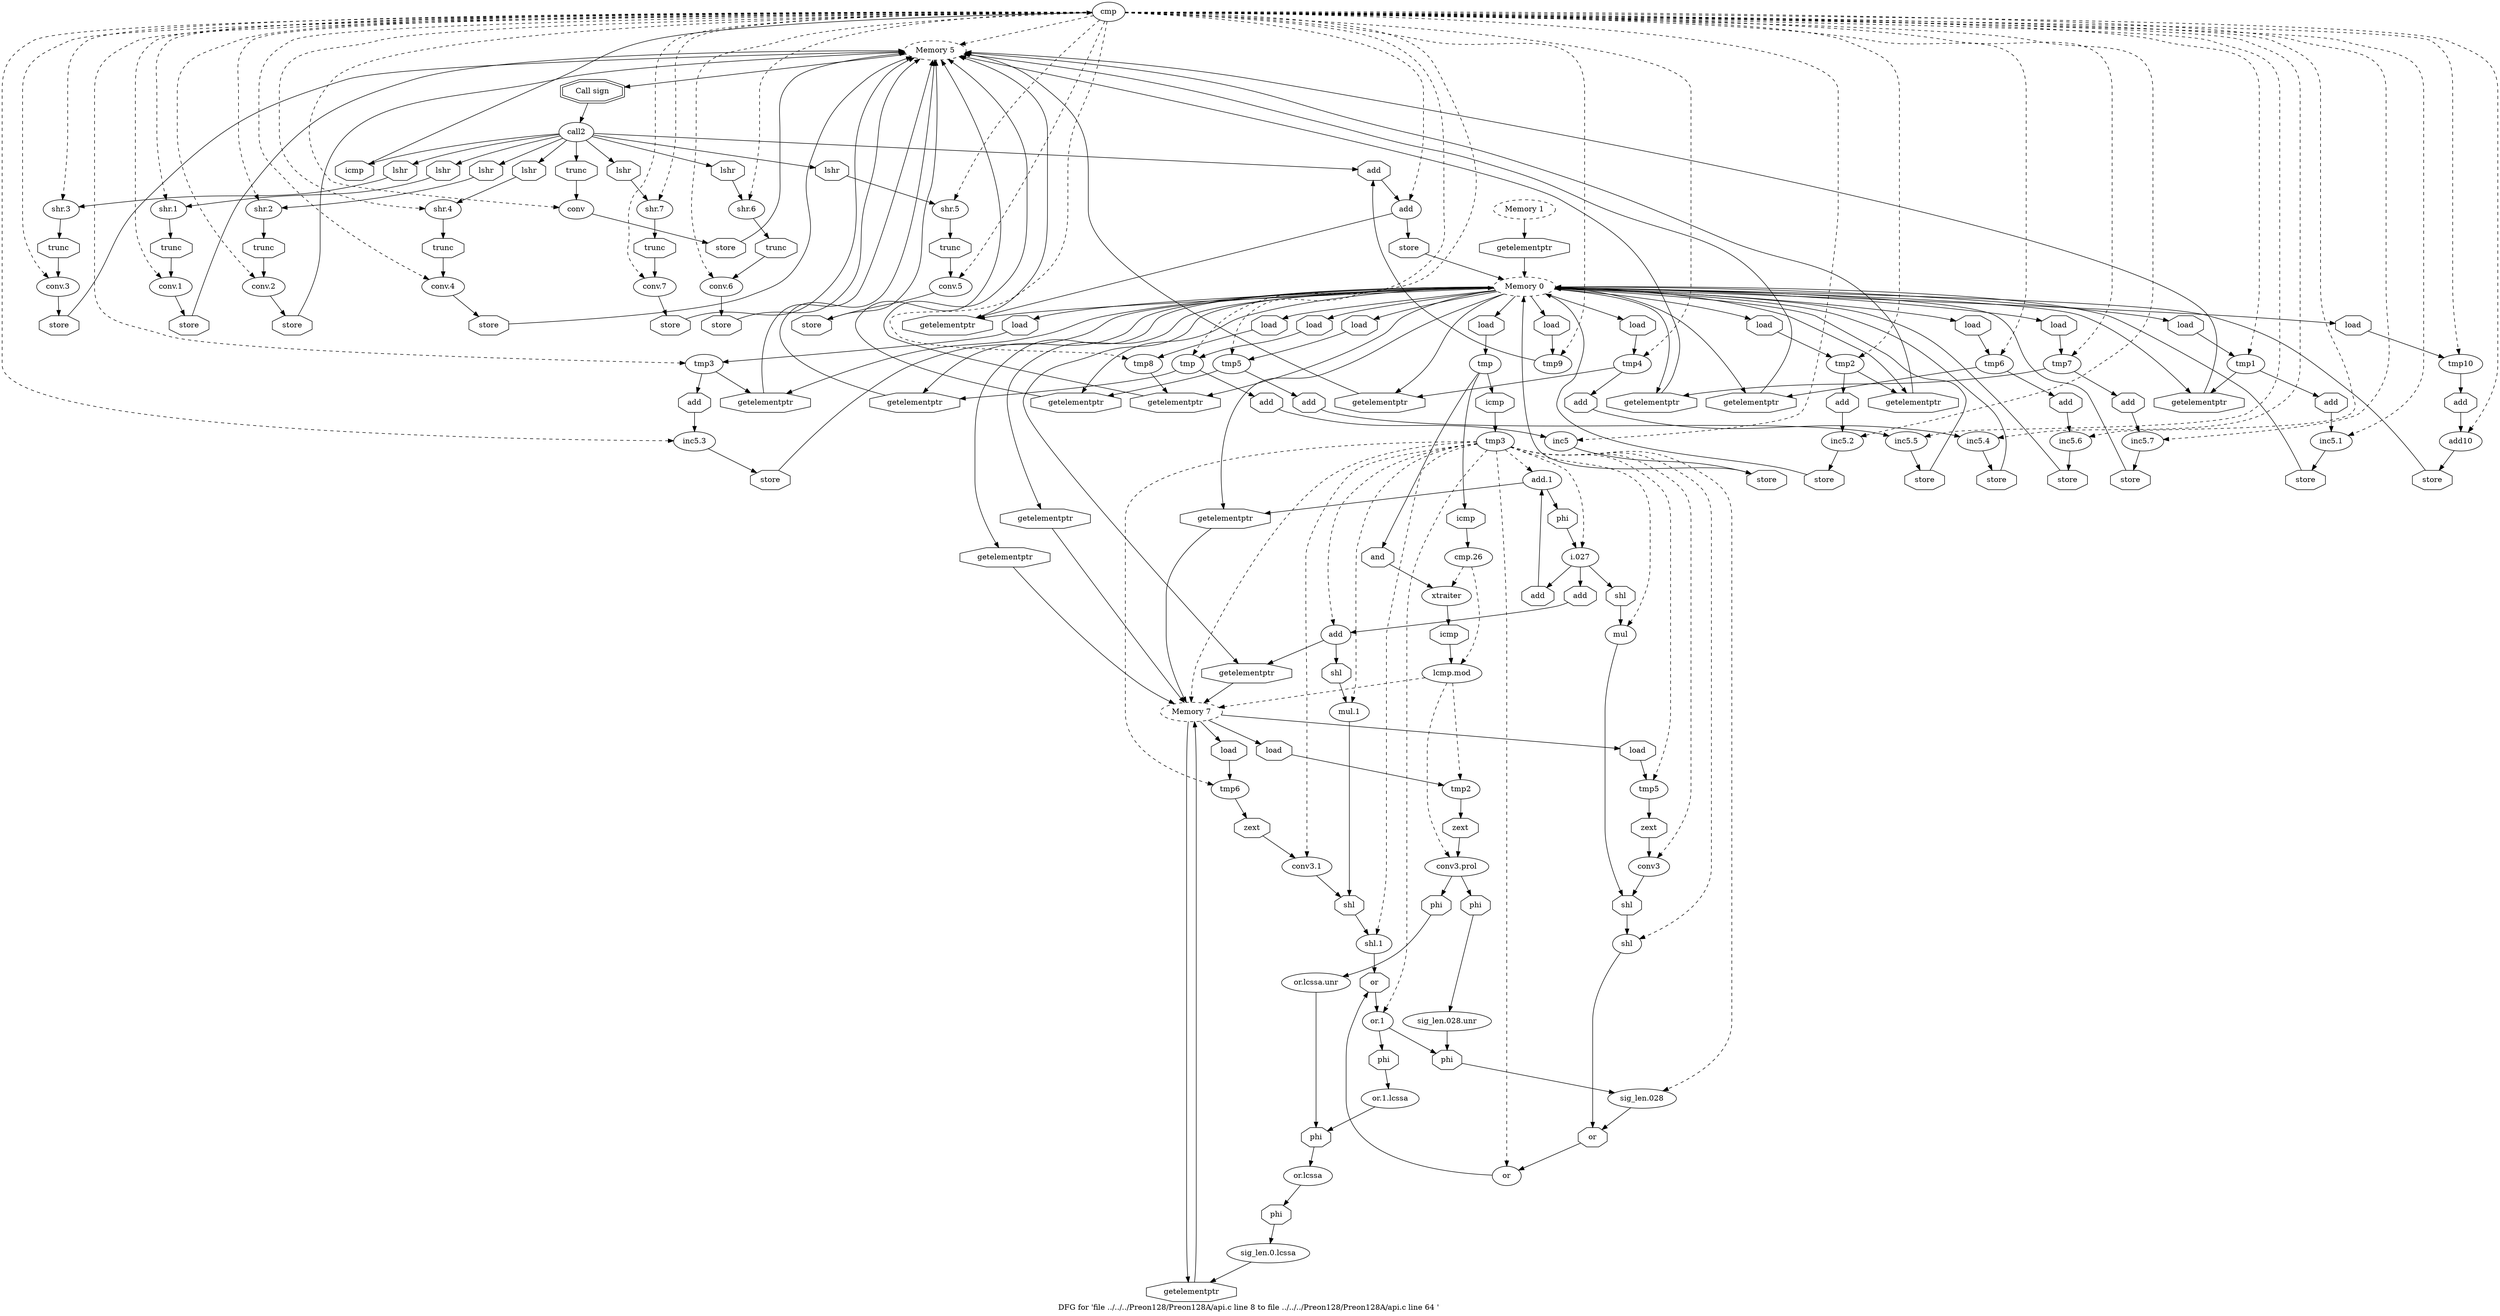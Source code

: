 digraph "DFG for 'file ../../../Preon128/Preon128A/api.c line 8 to file ../../../Preon128/Preon128A/api.c line 64 '  "{
label="DFG for 'file ../../../Preon128/Preon128A/api.c line 8 to file ../../../Preon128/Preon128A/api.c line 64 ' ";
node_2668[shape=ellipse,style=solid,label="cmp"]
node_2665[shape=ellipse,style=dashed,label="Memory 5"]
"node_2668"->"node_2665" [style=dashed]
node_2726[shape=ellipse,style=solid,label="conv.5"]
"node_2668"->"node_2726" [style=dashed]
node_2728[shape=ellipse,style=solid,label="tmp5"]
"node_2668"->"node_2728" [style=dashed]
node_2679[shape=ellipse,style=solid,label="shr.1"]
"node_2668"->"node_2679" [style=dashed]
node_2730[shape=ellipse,style=solid,label="inc5.5"]
"node_2668"->"node_2730" [style=dashed]
node_2692[shape=ellipse,style=solid,label="conv.2"]
"node_2668"->"node_2692" [style=dashed]
node_2690[shape=ellipse,style=solid,label="shr.2"]
"node_2668"->"node_2690" [style=dashed]
node_2735[shape=ellipse,style=solid,label="shr.6"]
"node_2668"->"node_2735" [style=dashed]
node_2737[shape=ellipse,style=solid,label="conv.6"]
"node_2668"->"node_2737" [style=dashed]
node_2717[shape=ellipse,style=solid,label="tmp4"]
"node_2668"->"node_2717" [style=dashed]
node_2739[shape=ellipse,style=solid,label="tmp6"]
"node_2668"->"node_2739" [style=dashed]
node_2768[shape=ellipse,style=solid,label="add10"]
"node_2668"->"node_2768" [style=dashed]
node_2724[shape=ellipse,style=solid,label="shr.5"]
"node_2668"->"node_2724" [style=dashed]
node_2741[shape=ellipse,style=solid,label="inc5.6"]
"node_2668"->"node_2741" [style=dashed]
node_2706[shape=ellipse,style=solid,label="tmp3"]
"node_2668"->"node_2706" [style=dashed]
node_2681[shape=ellipse,style=solid,label="conv.1"]
"node_2668"->"node_2681" [style=dashed]
node_2713[shape=ellipse,style=solid,label="shr.4"]
"node_2668"->"node_2713" [style=dashed]
node_2766[shape=ellipse,style=solid,label="tmp10"]
"node_2668"->"node_2766" [style=dashed]
node_2683[shape=ellipse,style=solid,label="tmp1"]
"node_2668"->"node_2683" [style=dashed]
node_2708[shape=ellipse,style=solid,label="inc5.3"]
"node_2668"->"node_2708" [style=dashed]
node_2694[shape=ellipse,style=solid,label="tmp2"]
"node_2668"->"node_2694" [style=dashed]
node_2715[shape=ellipse,style=solid,label="conv.4"]
"node_2668"->"node_2715" [style=dashed]
node_2685[shape=ellipse,style=solid,label="inc5.1"]
"node_2668"->"node_2685" [style=dashed]
node_2696[shape=ellipse,style=solid,label="inc5.2"]
"node_2668"->"node_2696" [style=dashed]
node_2760[shape=ellipse,style=solid,label="tmp9"]
"node_2668"->"node_2760" [style=dashed]
node_2746[shape=ellipse,style=solid,label="shr.7"]
"node_2668"->"node_2746" [style=dashed]
node_2748[shape=ellipse,style=solid,label="conv.7"]
"node_2668"->"node_2748" [style=dashed]
node_2674[shape=ellipse,style=solid,label="inc5"]
"node_2668"->"node_2674" [style=dashed]
node_2750[shape=ellipse,style=solid,label="tmp7"]
"node_2668"->"node_2750" [style=dashed]
node_2672[shape=ellipse,style=solid,label="tmp"]
"node_2668"->"node_2672" [style=dashed]
node_2752[shape=ellipse,style=solid,label="inc5.7"]
"node_2668"->"node_2752" [style=dashed]
node_2719[shape=ellipse,style=solid,label="inc5.4"]
"node_2668"->"node_2719" [style=dashed]
node_2701[shape=ellipse,style=solid,label="shr.3"]
"node_2668"->"node_2701" [style=dashed]
node_2670[shape=ellipse,style=solid,label="conv"]
"node_2668"->"node_2670" [style=dashed]
node_2703[shape=ellipse,style=solid,label="conv.3"]
"node_2668"->"node_2703" [style=dashed]
node_2757[shape=ellipse,style=solid,label="tmp8"]
"node_2668"->"node_2757" [style=dashed]
node_2762[shape=ellipse,style=solid,label="add"]
"node_2668"->"node_2762" [style=dashed]
node_2667[shape=doubleoctagon,style=solid,label="Call sign"]
node_2666[shape=ellipse,style=solid,label="call2"]
"node_2667"->"node_2666"
node_2702[shape=octagon,style=solid,label="lshr"]
"node_2666"->"node_2702"
node_2680[shape=octagon,style=solid,label="lshr"]
"node_2666"->"node_2680"
node_2736[shape=octagon,style=solid,label="lshr"]
"node_2666"->"node_2736"
node_2714[shape=octagon,style=solid,label="lshr"]
"node_2666"->"node_2714"
node_2725[shape=octagon,style=solid,label="lshr"]
"node_2666"->"node_2725"
node_2669[shape=octagon,style=solid,label="icmp"]
"node_2666"->"node_2669"
node_2747[shape=octagon,style=solid,label="lshr"]
"node_2666"->"node_2747"
node_2691[shape=octagon,style=solid,label="lshr"]
"node_2666"->"node_2691"
node_2671[shape=octagon,style=solid,label="trunc"]
"node_2666"->"node_2671"
node_2763[shape=octagon,style=solid,label="add"]
"node_2666"->"node_2763"
"node_2665"->"node_2667"
node_2664[shape=octagon,style=solid,label="getelementptr"]
node_2663[shape=ellipse,style=dashed,label="Memory 0"]
"node_2664"->"node_2663"
node_2729[shape=octagon,style=solid,label="load"]
"node_2663"->"node_2729"
node_2699[shape=octagon,style=solid,label="getelementptr"]
"node_2663"->"node_2699"
node_2733[shape=octagon,style=solid,label="getelementptr"]
"node_2663"->"node_2733"
node_2740[shape=octagon,style=solid,label="load"]
"node_2663"->"node_2740"
node_2800[shape=octagon,style=solid,label="getelementptr"]
"node_2663"->"node_2800"
node_2718[shape=octagon,style=solid,label="load"]
"node_2663"->"node_2718"
node_2771[shape=octagon,style=solid,label="load"]
"node_2663"->"node_2771"
node_2688[shape=octagon,style=solid,label="getelementptr"]
"node_2663"->"node_2688"
node_2722[shape=octagon,style=solid,label="getelementptr"]
"node_2663"->"node_2722"
node_2707[shape=octagon,style=solid,label="load"]
"node_2663"->"node_2707"
node_2758[shape=octagon,style=solid,label="load"]
"node_2663"->"node_2758"
node_2759[shape=octagon,style=solid,label="getelementptr"]
"node_2663"->"node_2759"
node_2767[shape=octagon,style=solid,label="load"]
"node_2663"->"node_2767"
node_2711[shape=octagon,style=solid,label="getelementptr"]
"node_2663"->"node_2711"
node_2677[shape=octagon,style=solid,label="getelementptr"]
"node_2663"->"node_2677"
node_2779[shape=octagon,style=solid,label="getelementptr"]
"node_2663"->"node_2779"
node_2695[shape=octagon,style=solid,label="load"]
"node_2663"->"node_2695"
node_2817[shape=octagon,style=solid,label="getelementptr"]
"node_2663"->"node_2817"
node_2765[shape=octagon,style=solid,label="getelementptr"]
"node_2663"->"node_2765"
node_2826[shape=octagon,style=solid,label="getelementptr"]
"node_2663"->"node_2826"
node_2744[shape=octagon,style=solid,label="getelementptr"]
"node_2663"->"node_2744"
node_2761[shape=octagon,style=solid,label="load"]
"node_2663"->"node_2761"
node_2673[shape=octagon,style=solid,label="load"]
"node_2663"->"node_2673"
node_2751[shape=octagon,style=solid,label="load"]
"node_2663"->"node_2751"
node_2755[shape=octagon,style=solid,label="getelementptr"]
"node_2663"->"node_2755"
node_2684[shape=octagon,style=solid,label="load"]
"node_2663"->"node_2684"
node_2662[shape=ellipse,style=dashed,label="Memory 1"]
"node_2662"->"node_2664"
node_2734[shape=octagon,style=solid,label="store"]
"node_2726"->"node_2734"
node_2727[shape=octagon,style=solid,label="trunc"]
"node_2727"->"node_2726"
"node_2702"->"node_2701"
node_2823[shape=octagon,style=solid,label="phi"]
node_2822[shape=ellipse,style=solid,label="or.lcssa"]
"node_2823"->"node_2822"
node_2824[shape=ellipse,style=solid,label="sig_len.0.lcssa"]
node_2827[shape=octagon,style=solid,label="getelementptr"]
"node_2824"->"node_2827"
node_2825[shape=octagon,style=solid,label="phi"]
"node_2825"->"node_2824"
node_2772[shape=ellipse,style=solid,label="cmp.26"]
node_2776[shape=ellipse,style=solid,label="lcmp.mod"]
"node_2772"->"node_2776" [style=dashed]
node_2774[shape=ellipse,style=solid,label="xtraiter"]
"node_2772"->"node_2774" [style=dashed]
node_2773[shape=octagon,style=solid,label="icmp"]
"node_2773"->"node_2772"
node_2784[shape=ellipse,style=solid,label="or.lcssa.unr"]
"node_2784"->"node_2823"
node_2785[shape=octagon,style=solid,label="phi"]
"node_2785"->"node_2784"
node_2731[shape=octagon,style=solid,label="add"]
"node_2728"->"node_2731"
"node_2728"->"node_2733"
"node_2729"->"node_2728"
"node_2699"->"node_2665"
node_2682[shape=octagon,style=solid,label="trunc"]
"node_2679"->"node_2682"
node_2712[shape=octagon,style=solid,label="store"]
"node_2712"->"node_2665"
node_2778[shape=ellipse,style=dashed,label="Memory 7"]
"node_2776"->"node_2778" [style=dashed]
node_2782[shape=ellipse,style=solid,label="conv3.prol"]
"node_2776"->"node_2782" [style=dashed]
node_2780[shape=ellipse,style=solid,label="tmp2"]
"node_2776"->"node_2780" [style=dashed]
node_2777[shape=octagon,style=solid,label="icmp"]
"node_2777"->"node_2776"
node_2732[shape=octagon,style=solid,label="store"]
"node_2730"->"node_2732"
"node_2731"->"node_2730"
node_2700[shape=octagon,style=solid,label="store"]
"node_2692"->"node_2700"
node_2790[shape=ellipse,style=solid,label="or.1.lcssa"]
"node_2790"->"node_2823"
node_2791[shape=octagon,style=solid,label="phi"]
"node_2791"->"node_2790"
node_2697[shape=octagon,style=solid,label="add"]
"node_2697"->"node_2696"
"node_2732"->"node_2663"
"node_2733"->"node_2665"
node_2687[shape=octagon,style=solid,label="store"]
"node_2687"->"node_2663"
"node_2680"->"node_2679"
node_2808[shape=octagon,style=solid,label="add"]
node_2807[shape=ellipse,style=solid,label="add"]
"node_2808"->"node_2807"
node_2809[shape=ellipse,style=solid,label="or"]
node_2793[shape=octagon,style=solid,label="or"]
"node_2809"->"node_2793"
node_2810[shape=octagon,style=solid,label="or"]
"node_2810"->"node_2809"
node_2693[shape=octagon,style=solid,label="trunc"]
"node_2690"->"node_2693"
"node_2734"->"node_2665"
node_2738[shape=octagon,style=solid,label="trunc"]
"node_2735"->"node_2738"
"node_2736"->"node_2735"
node_2745[shape=octagon,style=solid,label="store"]
"node_2737"->"node_2745"
"node_2700"->"node_2665"
"node_2717"->"node_2722"
node_2720[shape=octagon,style=solid,label="add"]
"node_2717"->"node_2720"
node_2786[shape=ellipse,style=solid,label="sig_len.028.unr"]
node_2821[shape=octagon,style=solid,label="phi"]
"node_2786"->"node_2821"
node_2787[shape=octagon,style=solid,label="phi"]
"node_2787"->"node_2786"
"node_2738"->"node_2737"
node_2742[shape=octagon,style=solid,label="add"]
"node_2739"->"node_2742"
"node_2739"->"node_2744"
"node_2714"->"node_2713"
node_2705[shape=octagon,style=solid,label="store"]
"node_2768"->"node_2705"
node_2769[shape=octagon,style=solid,label="add"]
"node_2769"->"node_2768"
node_2709[shape=octagon,style=solid,label="add"]
"node_2709"->"node_2708"
"node_2724"->"node_2727"
"node_2725"->"node_2724"
"node_2740"->"node_2739"
node_2743[shape=octagon,style=solid,label="store"]
"node_2741"->"node_2743"
"node_2800"->"node_2778"
node_2801[shape=ellipse,style=solid,label="add.1"]
"node_2801"->"node_2800"
node_2804[shape=octagon,style=solid,label="phi"]
"node_2801"->"node_2804"
node_2792[shape=ellipse,style=solid,label="or.1"]
"node_2792"->"node_2791"
"node_2792"->"node_2821"
"node_2793"->"node_2792"
"node_2706"->"node_2709"
"node_2706"->"node_2711"
node_2686[shape=octagon,style=solid,label="add"]
"node_2686"->"node_2685"
node_2820[shape=ellipse,style=solid,label="sig_len.028"]
"node_2820"->"node_2810"
"node_2821"->"node_2820"
"node_2822"->"node_2825"
"node_2718"->"node_2717"
node_2689[shape=octagon,style=solid,label="store"]
"node_2681"->"node_2689"
node_2798[shape=ellipse,style=solid,label="tmp6"]
node_2797[shape=octagon,style=solid,label="zext"]
"node_2798"->"node_2797"
node_2799[shape=octagon,style=solid,label="load"]
"node_2799"->"node_2798"
node_2770[shape=ellipse,style=solid,label="tmp"]
"node_2770"->"node_2773"
node_2775[shape=octagon,style=solid,label="and"]
"node_2770"->"node_2775"
node_2789[shape=octagon,style=solid,label="icmp"]
"node_2770"->"node_2789"
"node_2771"->"node_2770"
"node_2688"->"node_2665"
"node_2689"->"node_2665"
"node_2722"->"node_2665"
node_2794[shape=ellipse,style=solid,label="shl.1"]
"node_2794"->"node_2793"
node_2795[shape=octagon,style=solid,label="shl"]
"node_2795"->"node_2794"
"node_2742"->"node_2741"
"node_2743"->"node_2663"
"node_2682"->"node_2681"
node_2716[shape=octagon,style=solid,label="trunc"]
"node_2713"->"node_2716"
node_2721[shape=octagon,style=solid,label="store"]
"node_2721"->"node_2663"
node_2704[shape=octagon,style=solid,label="trunc"]
"node_2704"->"node_2703"
"node_2707"->"node_2706"
"node_2758"->"node_2757"
"node_2759"->"node_2665"
node_2811[shape=ellipse,style=solid,label="shl"]
"node_2811"->"node_2810"
node_2812[shape=octagon,style=solid,label="shl"]
"node_2812"->"node_2811"
node_2813[shape=ellipse,style=solid,label="conv3"]
"node_2813"->"node_2812"
"node_2693"->"node_2692"
"node_2766"->"node_2769"
"node_2767"->"node_2766"
node_2676[shape=octagon,style=solid,label="store"]
"node_2676"->"node_2663"
"node_2720"->"node_2719"
"node_2683"->"node_2686"
"node_2683"->"node_2688"
"node_2711"->"node_2665"
node_2710[shape=octagon,style=solid,label="store"]
"node_2708"->"node_2710"
"node_2677"->"node_2665"
"node_2694"->"node_2699"
"node_2694"->"node_2697"
node_2698[shape=octagon,style=solid,label="store"]
"node_2698"->"node_2663"
node_2814[shape=octagon,style=solid,label="zext"]
"node_2814"->"node_2813"
node_2815[shape=ellipse,style=solid,label="tmp5"]
"node_2815"->"node_2814"
node_2816[shape=octagon,style=solid,label="load"]
"node_2816"->"node_2815"
"node_2778"->"node_2799"
"node_2778"->"node_2816"
"node_2778"->"node_2827"
node_2781[shape=octagon,style=solid,label="load"]
"node_2778"->"node_2781"
"node_2779"->"node_2778"
node_2723[shape=octagon,style=solid,label="store"]
"node_2715"->"node_2723"
"node_2669"->"node_2668"
"node_2685"->"node_2687"
"node_2695"->"node_2694"
"node_2696"->"node_2698"
"node_2817"->"node_2778"
node_2818[shape=ellipse,style=solid,label="mul"]
"node_2818"->"node_2812"
node_2819[shape=octagon,style=solid,label="shl"]
"node_2819"->"node_2818"
node_2764[shape=octagon,style=solid,label="store"]
"node_2764"->"node_2663"
"node_2765"->"node_2665"
"node_2723"->"node_2665"
node_2675[shape=octagon,style=solid,label="add"]
"node_2675"->"node_2674"
"node_2716"->"node_2715"
"node_2826"->"node_2778"
"node_2827"->"node_2778"
"node_2782"->"node_2785"
"node_2782"->"node_2787"
node_2783[shape=octagon,style=solid,label="zext"]
"node_2783"->"node_2782"
"node_2744"->"node_2665"
"node_2745"->"node_2665"
"node_2774"->"node_2777"
"node_2775"->"node_2774"
"node_2760"->"node_2763"
"node_2761"->"node_2760"
node_2749[shape=octagon,style=solid,label="trunc"]
"node_2746"->"node_2749"
"node_2747"->"node_2746"
node_2756[shape=octagon,style=solid,label="store"]
"node_2748"->"node_2756"
"node_2749"->"node_2748"
"node_2674"->"node_2676"
"node_2673"->"node_2672"
node_2678[shape=octagon,style=solid,label="store"]
"node_2678"->"node_2665"
node_2805[shape=ellipse,style=solid,label="mul.1"]
"node_2805"->"node_2795"
node_2806[shape=octagon,style=solid,label="shl"]
"node_2806"->"node_2805"
"node_2807"->"node_2817"
"node_2807"->"node_2806"
node_2753[shape=octagon,style=solid,label="add"]
"node_2750"->"node_2753"
"node_2750"->"node_2755"
"node_2751"->"node_2750"
"node_2710"->"node_2663"
node_2796[shape=ellipse,style=solid,label="conv3.1"]
"node_2796"->"node_2795"
"node_2797"->"node_2796"
"node_2672"->"node_2677"
"node_2672"->"node_2675"
"node_2705"->"node_2663"
node_2802[shape=octagon,style=solid,label="add"]
"node_2802"->"node_2801"
node_2803[shape=ellipse,style=solid,label="i.027"]
"node_2803"->"node_2808"
"node_2803"->"node_2819"
"node_2803"->"node_2802"
"node_2804"->"node_2803"
node_2754[shape=octagon,style=solid,label="store"]
"node_2752"->"node_2754"
"node_2753"->"node_2752"
"node_2691"->"node_2690"
"node_2780"->"node_2783"
"node_2781"->"node_2780"
"node_2671"->"node_2670"
"node_2719"->"node_2721"
"node_2701"->"node_2704"
"node_2754"->"node_2663"
"node_2755"->"node_2665"
"node_2670"->"node_2678"
"node_2703"->"node_2712"
"node_2756"->"node_2665"
"node_2757"->"node_2759"
"node_2684"->"node_2683"
"node_2762"->"node_2764"
"node_2762"->"node_2765"
"node_2763"->"node_2762"
node_2788[shape=ellipse,style=solid,label="tmp3"]
"node_2788"->"node_2809" [style=dashed]
"node_2788"->"node_2801" [style=dashed]
"node_2788"->"node_2792" [style=dashed]
"node_2788"->"node_2820" [style=dashed]
"node_2788"->"node_2798" [style=dashed]
"node_2788"->"node_2794" [style=dashed]
"node_2788"->"node_2811" [style=dashed]
"node_2788"->"node_2813" [style=dashed]
"node_2788"->"node_2815" [style=dashed]
"node_2788"->"node_2778" [style=dashed]
"node_2788"->"node_2818" [style=dashed]
"node_2788"->"node_2805" [style=dashed]
"node_2788"->"node_2807" [style=dashed]
"node_2788"->"node_2796" [style=dashed]
"node_2788"->"node_2803" [style=dashed]
"node_2789"->"node_2788"
}

